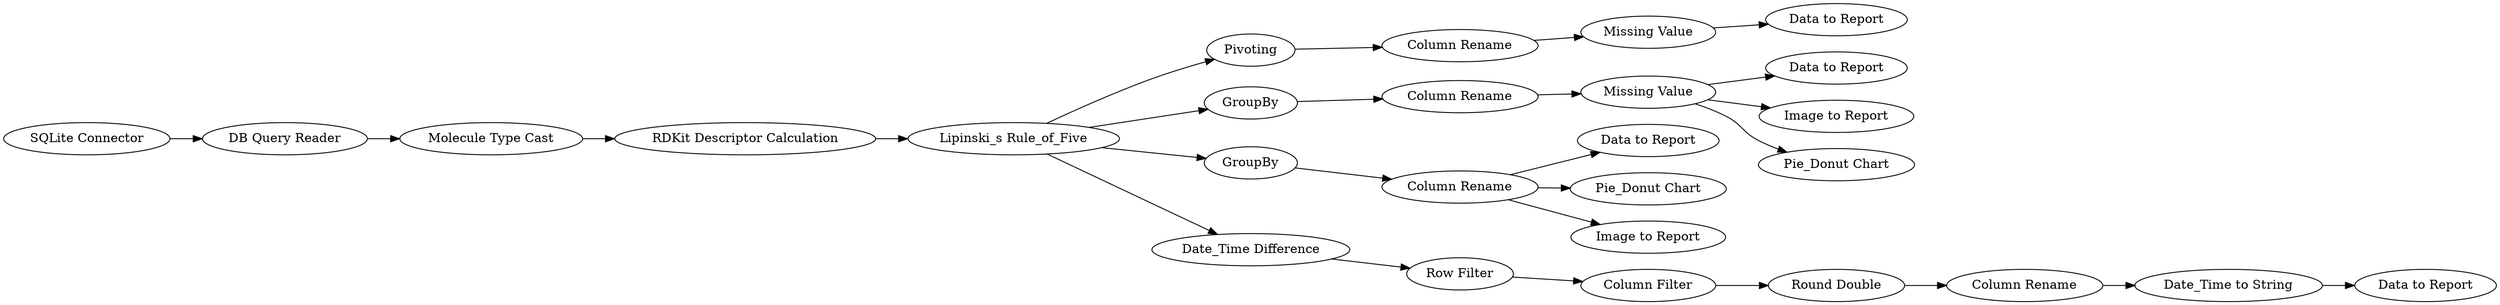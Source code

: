 digraph {
	39 -> 36
	38 -> 25
	18 -> 9
	49 -> 47
	44 -> 46
	38 -> 29
	22 -> 27
	27 -> 35
	37 -> 49
	22 -> 23
	35 -> 39
	4 -> 17
	38 -> 28
	24 -> 33
	17 -> 18
	46 -> 43
	22 -> 24
	23 -> 30
	33 -> 26
	9 -> 22
	48 -> 37
	22 -> 48
	47 -> 44
	33 -> 32
	30 -> 38
	33 -> 31
	27 [label=Pivoting]
	9 [label="RDKit Descriptor Calculation"]
	18 [label="Molecule Type Cast"]
	26 [label="Data to Report"]
	17 [label="DB Query Reader"]
	24 [label=GroupBy]
	49 [label="Column Filter"]
	31 [label="Image to Report"]
	25 [label="Data to Report"]
	48 [label="Date_Time Difference"]
	30 [label="Column Rename"]
	22 [label="Lipinski_s Rule_of_Five"]
	28 [label="Pie_Donut Chart"]
	23 [label=GroupBy]
	47 [label="Round Double"]
	4 [label="SQLite Connector"]
	38 [label="Missing Value"]
	43 [label="Data to Report"]
	35 [label="Column Rename"]
	44 [label="Column Rename"]
	29 [label="Image to Report"]
	36 [label="Data to Report"]
	46 [label="Date_Time to String"]
	39 [label="Missing Value"]
	33 [label="Column Rename"]
	32 [label="Pie_Donut Chart"]
	37 [label="Row Filter"]
	rankdir=LR
}
